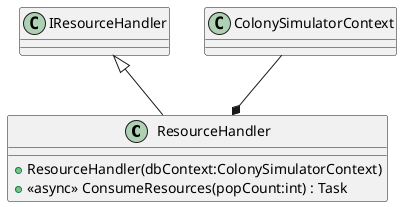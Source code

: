 @startuml
class ResourceHandler {
    + ResourceHandler(dbContext:ColonySimulatorContext)
    + <<async>> ConsumeResources(popCount:int) : Task
}
IResourceHandler <|-- ResourceHandler
ColonySimulatorContext --* ResourceHandler
@enduml
